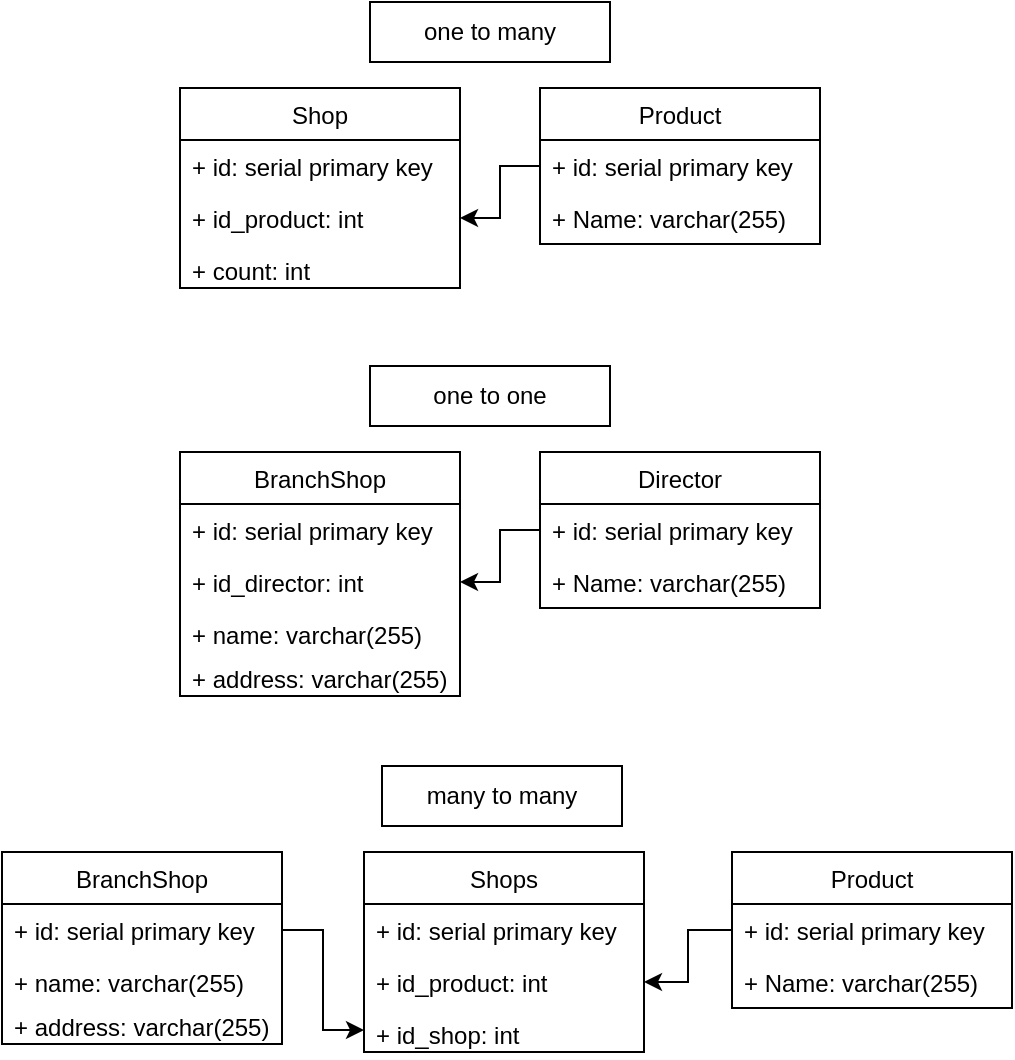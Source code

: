 <mxfile version="20.2.7" type="github"><diagram id="HGp1gNg8durv--MuN0TC" name="Страница 1"><mxGraphModel dx="1209" dy="674" grid="1" gridSize="10" guides="1" tooltips="1" connect="1" arrows="1" fold="1" page="1" pageScale="1" pageWidth="827" pageHeight="1169" math="0" shadow="0"><root><mxCell id="0"/><mxCell id="1" parent="0"/><mxCell id="VQmtlrr83T-dNcemNWB5-1" value="Product" style="swimlane;fontStyle=0;childLayout=stackLayout;horizontal=1;startSize=26;fillColor=none;horizontalStack=0;resizeParent=1;resizeParentMax=0;resizeLast=0;collapsible=1;marginBottom=0;" vertex="1" parent="1"><mxGeometry x="453" y="61" width="140" height="78" as="geometry"/></mxCell><mxCell id="VQmtlrr83T-dNcemNWB5-2" value="+ id: serial primary key" style="text;strokeColor=none;fillColor=none;align=left;verticalAlign=top;spacingLeft=4;spacingRight=4;overflow=hidden;rotatable=0;points=[[0,0.5],[1,0.5]];portConstraint=eastwest;" vertex="1" parent="VQmtlrr83T-dNcemNWB5-1"><mxGeometry y="26" width="140" height="26" as="geometry"/></mxCell><mxCell id="VQmtlrr83T-dNcemNWB5-3" value="+ Name: varchar(255)" style="text;strokeColor=none;fillColor=none;align=left;verticalAlign=top;spacingLeft=4;spacingRight=4;overflow=hidden;rotatable=0;points=[[0,0.5],[1,0.5]];portConstraint=eastwest;" vertex="1" parent="VQmtlrr83T-dNcemNWB5-1"><mxGeometry y="52" width="140" height="26" as="geometry"/></mxCell><mxCell id="VQmtlrr83T-dNcemNWB5-5" value="Shop" style="swimlane;fontStyle=0;childLayout=stackLayout;horizontal=1;startSize=26;fillColor=none;horizontalStack=0;resizeParent=1;resizeParentMax=0;resizeLast=0;collapsible=1;marginBottom=0;" vertex="1" parent="1"><mxGeometry x="273" y="61" width="140" height="100" as="geometry"/></mxCell><mxCell id="VQmtlrr83T-dNcemNWB5-6" value="+ id: serial primary key" style="text;strokeColor=none;fillColor=none;align=left;verticalAlign=top;spacingLeft=4;spacingRight=4;overflow=hidden;rotatable=0;points=[[0,0.5],[1,0.5]];portConstraint=eastwest;" vertex="1" parent="VQmtlrr83T-dNcemNWB5-5"><mxGeometry y="26" width="140" height="26" as="geometry"/></mxCell><mxCell id="VQmtlrr83T-dNcemNWB5-7" value="+ id_product: int" style="text;strokeColor=none;fillColor=none;align=left;verticalAlign=top;spacingLeft=4;spacingRight=4;overflow=hidden;rotatable=0;points=[[0,0.5],[1,0.5]];portConstraint=eastwest;" vertex="1" parent="VQmtlrr83T-dNcemNWB5-5"><mxGeometry y="52" width="140" height="26" as="geometry"/></mxCell><mxCell id="VQmtlrr83T-dNcemNWB5-8" value="+ count: int" style="text;strokeColor=none;fillColor=none;align=left;verticalAlign=top;spacingLeft=4;spacingRight=4;overflow=hidden;rotatable=0;points=[[0,0.5],[1,0.5]];portConstraint=eastwest;" vertex="1" parent="VQmtlrr83T-dNcemNWB5-5"><mxGeometry y="78" width="140" height="22" as="geometry"/></mxCell><mxCell id="VQmtlrr83T-dNcemNWB5-11" style="edgeStyle=orthogonalEdgeStyle;rounded=0;orthogonalLoop=1;jettySize=auto;html=1;entryX=1;entryY=0.5;entryDx=0;entryDy=0;" edge="1" parent="1" source="VQmtlrr83T-dNcemNWB5-2" target="VQmtlrr83T-dNcemNWB5-7"><mxGeometry relative="1" as="geometry"/></mxCell><mxCell id="VQmtlrr83T-dNcemNWB5-12" value="one to many" style="rounded=0;whiteSpace=wrap;html=1;" vertex="1" parent="1"><mxGeometry x="368" y="18" width="120" height="30" as="geometry"/></mxCell><mxCell id="VQmtlrr83T-dNcemNWB5-13" value="Director" style="swimlane;fontStyle=0;childLayout=stackLayout;horizontal=1;startSize=26;fillColor=none;horizontalStack=0;resizeParent=1;resizeParentMax=0;resizeLast=0;collapsible=1;marginBottom=0;" vertex="1" parent="1"><mxGeometry x="453" y="243" width="140" height="78" as="geometry"/></mxCell><mxCell id="VQmtlrr83T-dNcemNWB5-14" value="+ id: serial primary key" style="text;strokeColor=none;fillColor=none;align=left;verticalAlign=top;spacingLeft=4;spacingRight=4;overflow=hidden;rotatable=0;points=[[0,0.5],[1,0.5]];portConstraint=eastwest;" vertex="1" parent="VQmtlrr83T-dNcemNWB5-13"><mxGeometry y="26" width="140" height="26" as="geometry"/></mxCell><mxCell id="VQmtlrr83T-dNcemNWB5-15" value="+ Name: varchar(255)" style="text;strokeColor=none;fillColor=none;align=left;verticalAlign=top;spacingLeft=4;spacingRight=4;overflow=hidden;rotatable=0;points=[[0,0.5],[1,0.5]];portConstraint=eastwest;" vertex="1" parent="VQmtlrr83T-dNcemNWB5-13"><mxGeometry y="52" width="140" height="26" as="geometry"/></mxCell><mxCell id="VQmtlrr83T-dNcemNWB5-16" value="BranchShop" style="swimlane;fontStyle=0;childLayout=stackLayout;horizontal=1;startSize=26;fillColor=none;horizontalStack=0;resizeParent=1;resizeParentMax=0;resizeLast=0;collapsible=1;marginBottom=0;" vertex="1" parent="1"><mxGeometry x="273" y="243" width="140" height="122" as="geometry"/></mxCell><mxCell id="VQmtlrr83T-dNcemNWB5-17" value="+ id: serial primary key" style="text;strokeColor=none;fillColor=none;align=left;verticalAlign=top;spacingLeft=4;spacingRight=4;overflow=hidden;rotatable=0;points=[[0,0.5],[1,0.5]];portConstraint=eastwest;" vertex="1" parent="VQmtlrr83T-dNcemNWB5-16"><mxGeometry y="26" width="140" height="26" as="geometry"/></mxCell><mxCell id="VQmtlrr83T-dNcemNWB5-18" value="+ id_director: int" style="text;strokeColor=none;fillColor=none;align=left;verticalAlign=top;spacingLeft=4;spacingRight=4;overflow=hidden;rotatable=0;points=[[0,0.5],[1,0.5]];portConstraint=eastwest;" vertex="1" parent="VQmtlrr83T-dNcemNWB5-16"><mxGeometry y="52" width="140" height="26" as="geometry"/></mxCell><mxCell id="VQmtlrr83T-dNcemNWB5-23" value="+ name: varchar(255)" style="text;strokeColor=none;fillColor=none;align=left;verticalAlign=top;spacingLeft=4;spacingRight=4;overflow=hidden;rotatable=0;points=[[0,0.5],[1,0.5]];portConstraint=eastwest;" vertex="1" parent="VQmtlrr83T-dNcemNWB5-16"><mxGeometry y="78" width="140" height="22" as="geometry"/></mxCell><mxCell id="VQmtlrr83T-dNcemNWB5-22" value="+ address: varchar(255)" style="text;strokeColor=none;fillColor=none;align=left;verticalAlign=top;spacingLeft=4;spacingRight=4;overflow=hidden;rotatable=0;points=[[0,0.5],[1,0.5]];portConstraint=eastwest;" vertex="1" parent="VQmtlrr83T-dNcemNWB5-16"><mxGeometry y="100" width="140" height="22" as="geometry"/></mxCell><mxCell id="VQmtlrr83T-dNcemNWB5-20" style="edgeStyle=orthogonalEdgeStyle;rounded=0;orthogonalLoop=1;jettySize=auto;html=1;entryX=1;entryY=0.5;entryDx=0;entryDy=0;" edge="1" source="VQmtlrr83T-dNcemNWB5-14" target="VQmtlrr83T-dNcemNWB5-18" parent="1"><mxGeometry relative="1" as="geometry"/></mxCell><mxCell id="VQmtlrr83T-dNcemNWB5-21" value="one to one" style="rounded=0;whiteSpace=wrap;html=1;" vertex="1" parent="1"><mxGeometry x="368" y="200" width="120" height="30" as="geometry"/></mxCell><mxCell id="VQmtlrr83T-dNcemNWB5-24" value="Product" style="swimlane;fontStyle=0;childLayout=stackLayout;horizontal=1;startSize=26;fillColor=none;horizontalStack=0;resizeParent=1;resizeParentMax=0;resizeLast=0;collapsible=1;marginBottom=0;" vertex="1" parent="1"><mxGeometry x="549" y="443" width="140" height="78" as="geometry"/></mxCell><mxCell id="VQmtlrr83T-dNcemNWB5-25" value="+ id: serial primary key" style="text;strokeColor=none;fillColor=none;align=left;verticalAlign=top;spacingLeft=4;spacingRight=4;overflow=hidden;rotatable=0;points=[[0,0.5],[1,0.5]];portConstraint=eastwest;" vertex="1" parent="VQmtlrr83T-dNcemNWB5-24"><mxGeometry y="26" width="140" height="26" as="geometry"/></mxCell><mxCell id="VQmtlrr83T-dNcemNWB5-26" value="+ Name: varchar(255)" style="text;strokeColor=none;fillColor=none;align=left;verticalAlign=top;spacingLeft=4;spacingRight=4;overflow=hidden;rotatable=0;points=[[0,0.5],[1,0.5]];portConstraint=eastwest;" vertex="1" parent="VQmtlrr83T-dNcemNWB5-24"><mxGeometry y="52" width="140" height="26" as="geometry"/></mxCell><mxCell id="VQmtlrr83T-dNcemNWB5-31" style="edgeStyle=orthogonalEdgeStyle;rounded=0;orthogonalLoop=1;jettySize=auto;html=1;entryX=1;entryY=0.5;entryDx=0;entryDy=0;" edge="1" source="VQmtlrr83T-dNcemNWB5-25" target="VQmtlrr83T-dNcemNWB5-35" parent="1"><mxGeometry relative="1" as="geometry"/></mxCell><mxCell id="VQmtlrr83T-dNcemNWB5-32" value="many to many" style="rounded=0;whiteSpace=wrap;html=1;" vertex="1" parent="1"><mxGeometry x="374" y="400" width="120" height="30" as="geometry"/></mxCell><mxCell id="VQmtlrr83T-dNcemNWB5-33" value="Shops" style="swimlane;fontStyle=0;childLayout=stackLayout;horizontal=1;startSize=26;fillColor=none;horizontalStack=0;resizeParent=1;resizeParentMax=0;resizeLast=0;collapsible=1;marginBottom=0;" vertex="1" parent="1"><mxGeometry x="365" y="443" width="140" height="100" as="geometry"/></mxCell><mxCell id="VQmtlrr83T-dNcemNWB5-34" value="+ id: serial primary key" style="text;strokeColor=none;fillColor=none;align=left;verticalAlign=top;spacingLeft=4;spacingRight=4;overflow=hidden;rotatable=0;points=[[0,0.5],[1,0.5]];portConstraint=eastwest;" vertex="1" parent="VQmtlrr83T-dNcemNWB5-33"><mxGeometry y="26" width="140" height="26" as="geometry"/></mxCell><mxCell id="VQmtlrr83T-dNcemNWB5-35" value="+ id_product: int" style="text;strokeColor=none;fillColor=none;align=left;verticalAlign=top;spacingLeft=4;spacingRight=4;overflow=hidden;rotatable=0;points=[[0,0.5],[1,0.5]];portConstraint=eastwest;" vertex="1" parent="VQmtlrr83T-dNcemNWB5-33"><mxGeometry y="52" width="140" height="26" as="geometry"/></mxCell><mxCell id="VQmtlrr83T-dNcemNWB5-36" value="+ id_shop: int" style="text;strokeColor=none;fillColor=none;align=left;verticalAlign=top;spacingLeft=4;spacingRight=4;overflow=hidden;rotatable=0;points=[[0,0.5],[1,0.5]];portConstraint=eastwest;" vertex="1" parent="VQmtlrr83T-dNcemNWB5-33"><mxGeometry y="78" width="140" height="22" as="geometry"/></mxCell><mxCell id="VQmtlrr83T-dNcemNWB5-39" value="BranchShop" style="swimlane;fontStyle=0;childLayout=stackLayout;horizontal=1;startSize=26;fillColor=none;horizontalStack=0;resizeParent=1;resizeParentMax=0;resizeLast=0;collapsible=1;marginBottom=0;" vertex="1" parent="1"><mxGeometry x="184" y="443" width="140" height="96" as="geometry"/></mxCell><mxCell id="VQmtlrr83T-dNcemNWB5-40" value="+ id: serial primary key" style="text;strokeColor=none;fillColor=none;align=left;verticalAlign=top;spacingLeft=4;spacingRight=4;overflow=hidden;rotatable=0;points=[[0,0.5],[1,0.5]];portConstraint=eastwest;" vertex="1" parent="VQmtlrr83T-dNcemNWB5-39"><mxGeometry y="26" width="140" height="26" as="geometry"/></mxCell><mxCell id="VQmtlrr83T-dNcemNWB5-42" value="+ name: varchar(255)" style="text;strokeColor=none;fillColor=none;align=left;verticalAlign=top;spacingLeft=4;spacingRight=4;overflow=hidden;rotatable=0;points=[[0,0.5],[1,0.5]];portConstraint=eastwest;" vertex="1" parent="VQmtlrr83T-dNcemNWB5-39"><mxGeometry y="52" width="140" height="22" as="geometry"/></mxCell><mxCell id="VQmtlrr83T-dNcemNWB5-43" value="+ address: varchar(255)" style="text;strokeColor=none;fillColor=none;align=left;verticalAlign=top;spacingLeft=4;spacingRight=4;overflow=hidden;rotatable=0;points=[[0,0.5],[1,0.5]];portConstraint=eastwest;" vertex="1" parent="VQmtlrr83T-dNcemNWB5-39"><mxGeometry y="74" width="140" height="22" as="geometry"/></mxCell><mxCell id="VQmtlrr83T-dNcemNWB5-44" style="edgeStyle=orthogonalEdgeStyle;rounded=0;orthogonalLoop=1;jettySize=auto;html=1;entryX=0;entryY=0.5;entryDx=0;entryDy=0;" edge="1" parent="1" source="VQmtlrr83T-dNcemNWB5-40" target="VQmtlrr83T-dNcemNWB5-36"><mxGeometry relative="1" as="geometry"/></mxCell></root></mxGraphModel></diagram></mxfile>